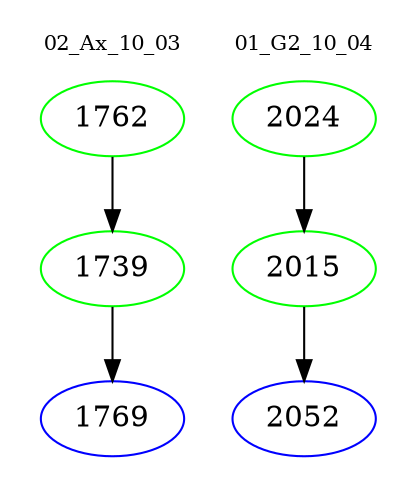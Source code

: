 digraph{
subgraph cluster_0 {
color = white
label = "02_Ax_10_03";
fontsize=10;
T0_1762 [label="1762", color="green"]
T0_1762 -> T0_1739 [color="black"]
T0_1739 [label="1739", color="green"]
T0_1739 -> T0_1769 [color="black"]
T0_1769 [label="1769", color="blue"]
}
subgraph cluster_1 {
color = white
label = "01_G2_10_04";
fontsize=10;
T1_2024 [label="2024", color="green"]
T1_2024 -> T1_2015 [color="black"]
T1_2015 [label="2015", color="green"]
T1_2015 -> T1_2052 [color="black"]
T1_2052 [label="2052", color="blue"]
}
}
